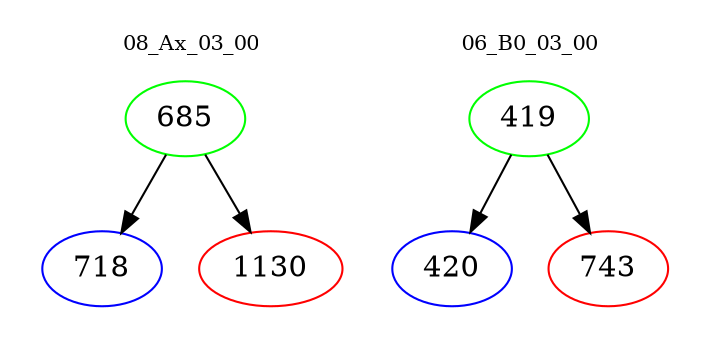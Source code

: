 digraph{
subgraph cluster_0 {
color = white
label = "08_Ax_03_00";
fontsize=10;
T0_685 [label="685", color="green"]
T0_685 -> T0_718 [color="black"]
T0_718 [label="718", color="blue"]
T0_685 -> T0_1130 [color="black"]
T0_1130 [label="1130", color="red"]
}
subgraph cluster_1 {
color = white
label = "06_B0_03_00";
fontsize=10;
T1_419 [label="419", color="green"]
T1_419 -> T1_420 [color="black"]
T1_420 [label="420", color="blue"]
T1_419 -> T1_743 [color="black"]
T1_743 [label="743", color="red"]
}
}
